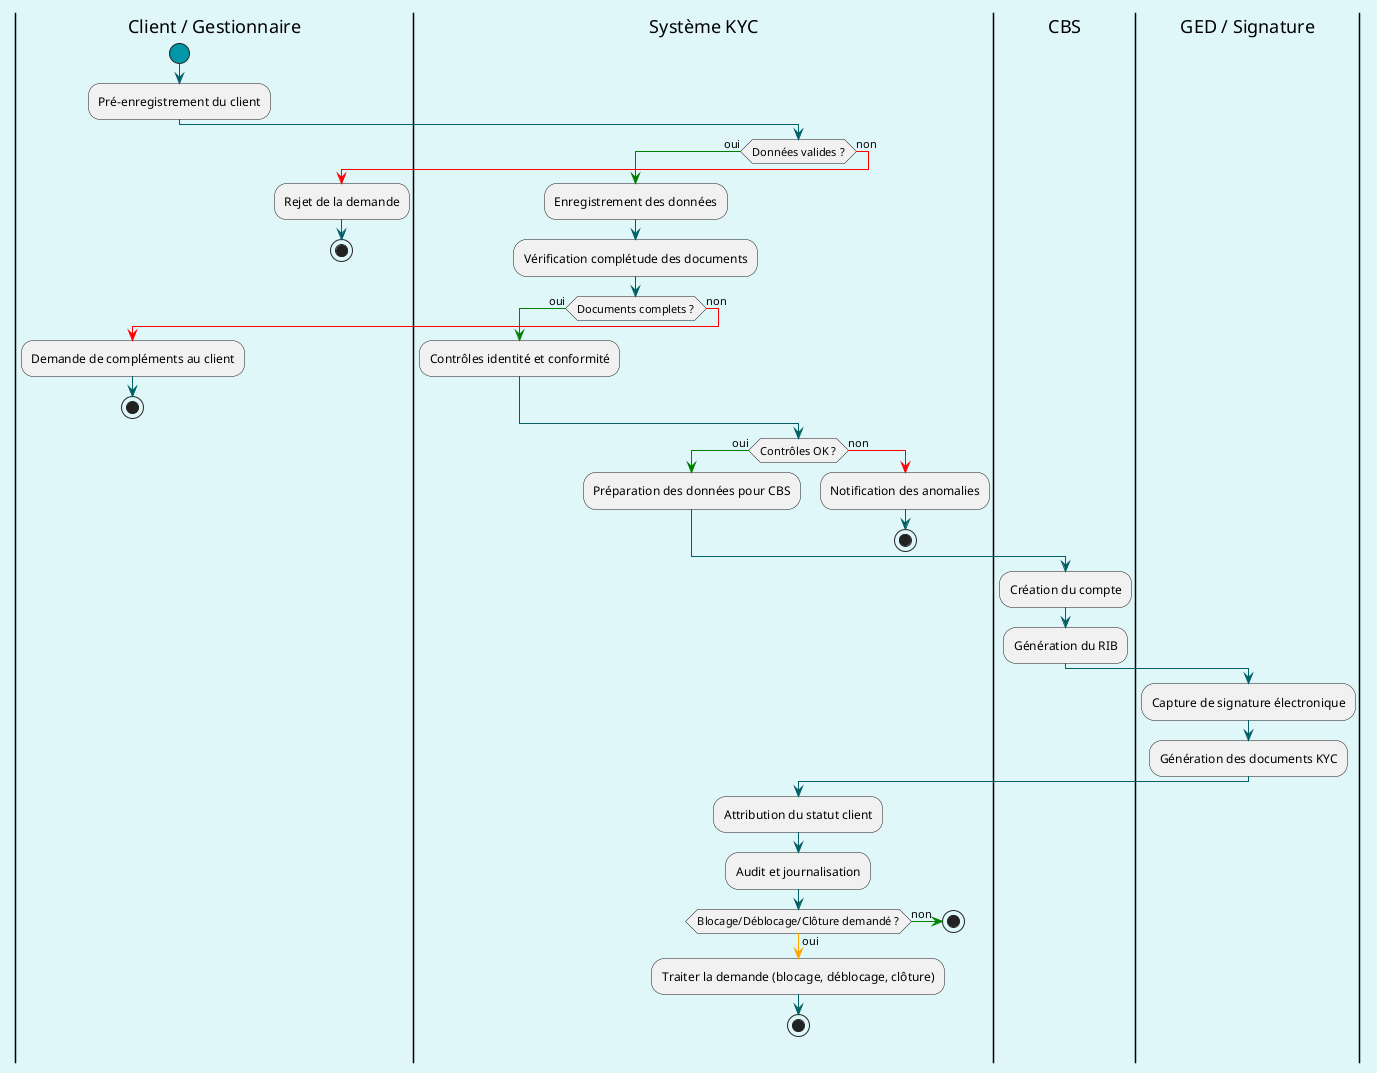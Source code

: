 @startuml GlobalKYC
skinparam backgroundColor #E0F7FA
skinparam activity {
    StartColor #0097A7
    EndColor #0097A7
    BarColor #006064
    ArrowColor #006064
}
skinparam colorArrowSeparationSpace 1

|Client / Gestionnaire|
start
:Pré-enregistrement du client;

|Système KYC|
if (Données valides ?) then (oui)
-[#green]->
    :Enregistrement des données;
    :Vérification complétude des documents;
    if (Documents complets ?) then (oui)
    -[#green]->
        :Contrôles identité et conformité;
    else (non)
    -[#red]->
        |Client / Gestionnaire|
        :Demande de compléments au client;
        stop
    endif
else (non)
-[#red]->
    |Client / Gestionnaire|
    :Rejet de la demande;
    stop
endif

|Système KYC|
if (Contrôles OK ?) then (oui)
-[#green]->
    :Préparation des données pour CBS;
else (non)
-[#red]->
    :Notification des anomalies;
    stop
endif

|CBS|
:Création du compte;
:Génération du RIB;

|GED / Signature|
:Capture de signature électronique;
:Génération des documents KYC;

|Système KYC|
:Attribution du statut client;
:Audit et journalisation;

if (Blocage/Déblocage/Clôture demandé ?) then (oui)
-[#orange]->
    :Traiter la demande (blocage, déblocage, clôture);
    stop
else (non)
-[#green]->
    stop
endif

@enduml